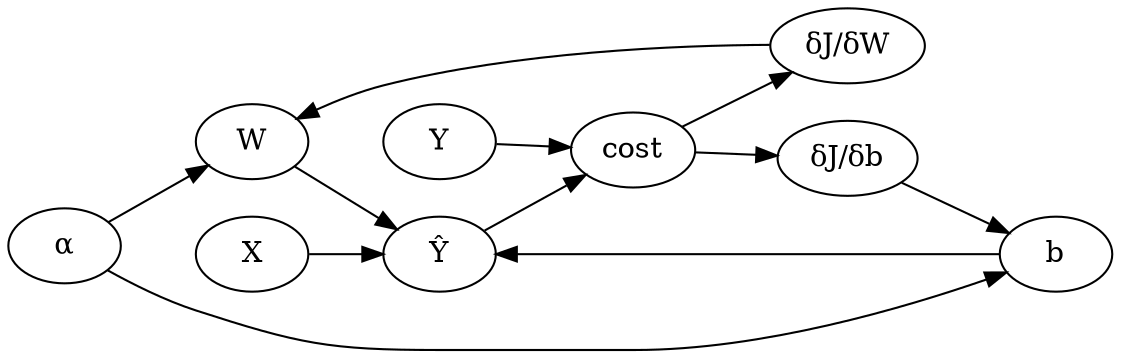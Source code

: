 digraph G {
    rankdir = "LR"
    
    W -> "Ŷ"
    b -> "Ŷ"
    X -> "Ŷ"

    "Ŷ" -> cost
    Y -> cost 

    cost -> "δJ/δW"
    cost -> "δJ/δb"

    "δJ/δW" -> W
    "δJ/δb" -> b

    "α" ->W 
    "α" ->b 
}